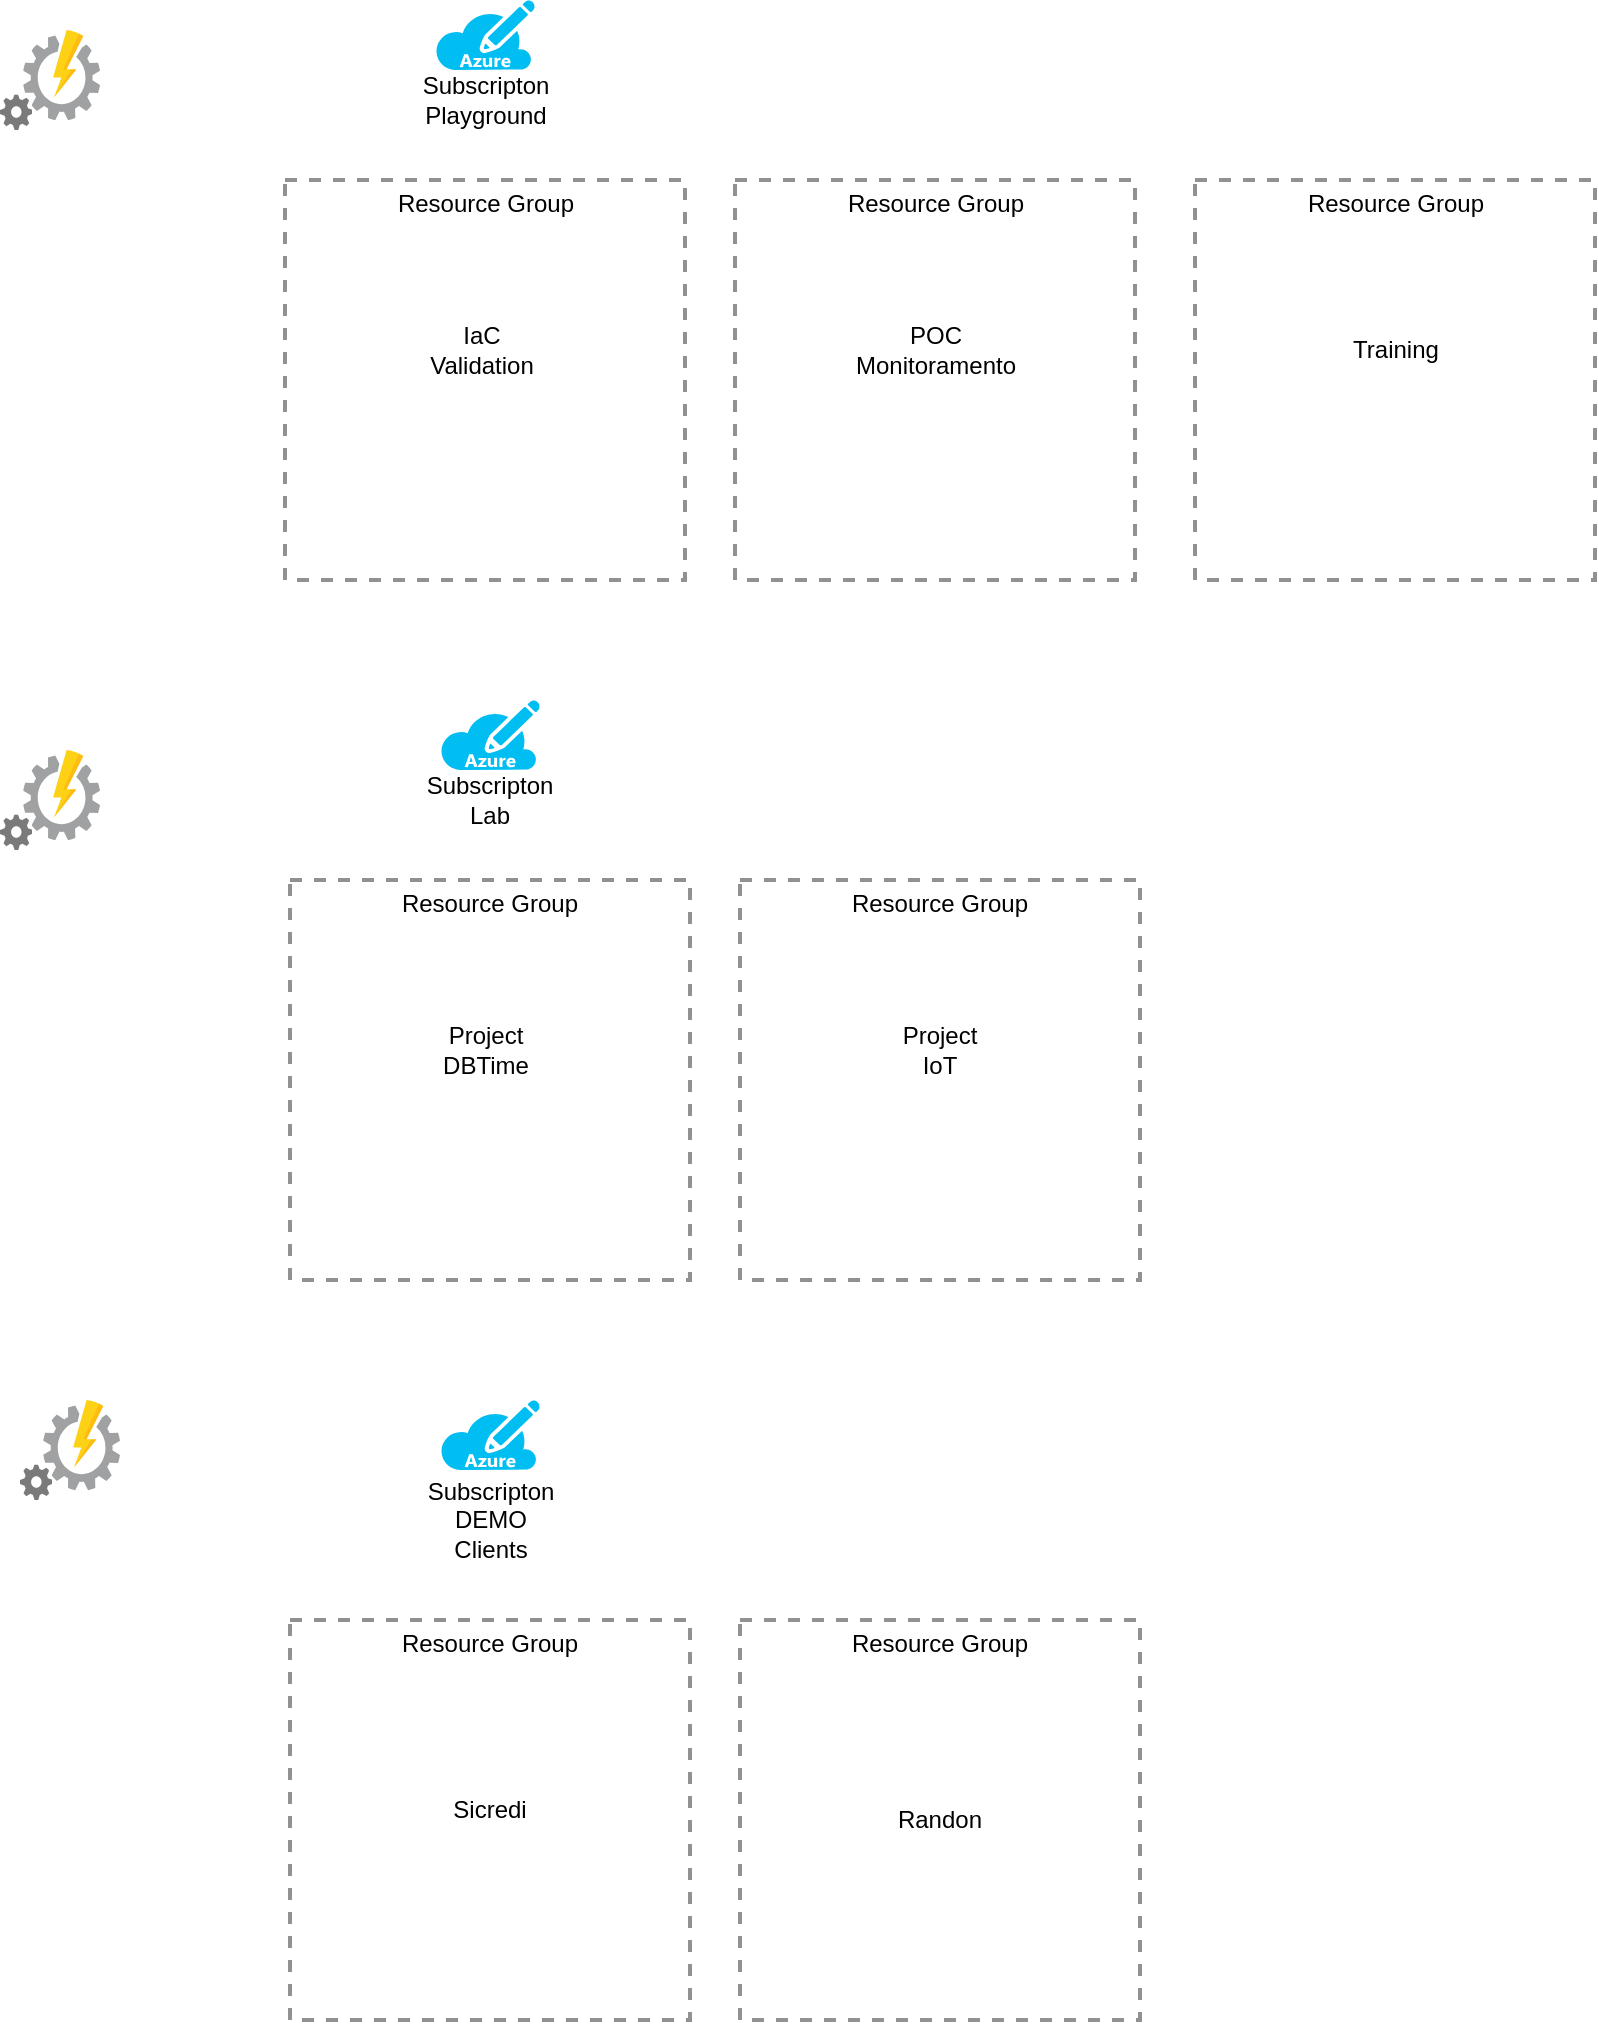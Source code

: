 <mxfile version="20.2.3" type="github">
  <diagram id="Nlz8M4N_tZZG5wbR8lqt" name="Page-1">
    <mxGraphModel dx="1908" dy="1667" grid="1" gridSize="10" guides="1" tooltips="1" connect="1" arrows="1" fold="1" page="1" pageScale="1" pageWidth="850" pageHeight="1100" math="0" shadow="0">
      <root>
        <mxCell id="0" />
        <mxCell id="1" parent="0" />
        <mxCell id="Z946En1CuJWLNQMD-FcK-1" value="" style="verticalLabelPosition=bottom;html=1;verticalAlign=top;align=center;strokeColor=none;fillColor=#00BEF2;shape=mxgraph.azure.azure_subscription;" vertex="1" parent="1">
          <mxGeometry x="120" y="60" width="50" height="35" as="geometry" />
        </mxCell>
        <mxCell id="Z946En1CuJWLNQMD-FcK-2" value="Resource Group" style="fontStyle=0;verticalAlign=top;align=center;spacingTop=-2;fillColor=none;rounded=0;whiteSpace=wrap;html=1;strokeColor=#919191;strokeWidth=2;dashed=1;container=1;collapsible=0;expand=0;recursiveResize=0;" vertex="1" parent="1">
          <mxGeometry x="45" y="150" width="200" height="200" as="geometry" />
        </mxCell>
        <mxCell id="Z946En1CuJWLNQMD-FcK-14" value="Project DBTime" style="text;html=1;strokeColor=none;fillColor=none;align=center;verticalAlign=middle;whiteSpace=wrap;rounded=0;" vertex="1" parent="Z946En1CuJWLNQMD-FcK-2">
          <mxGeometry x="68" y="70" width="60" height="30" as="geometry" />
        </mxCell>
        <mxCell id="Z946En1CuJWLNQMD-FcK-3" value="Subscripton Lab" style="text;html=1;strokeColor=none;fillColor=none;align=center;verticalAlign=middle;whiteSpace=wrap;rounded=0;" vertex="1" parent="1">
          <mxGeometry x="115" y="95" width="60" height="30" as="geometry" />
        </mxCell>
        <mxCell id="Z946En1CuJWLNQMD-FcK-4" value="Resource Group" style="fontStyle=0;verticalAlign=top;align=center;spacingTop=-2;fillColor=none;rounded=0;whiteSpace=wrap;html=1;strokeColor=#919191;strokeWidth=2;dashed=1;container=1;collapsible=0;expand=0;recursiveResize=0;" vertex="1" parent="1">
          <mxGeometry x="270" y="150" width="200" height="200" as="geometry" />
        </mxCell>
        <mxCell id="Z946En1CuJWLNQMD-FcK-15" value="Project IoT" style="text;html=1;strokeColor=none;fillColor=none;align=center;verticalAlign=middle;whiteSpace=wrap;rounded=0;" vertex="1" parent="Z946En1CuJWLNQMD-FcK-4">
          <mxGeometry x="70" y="70" width="60" height="30" as="geometry" />
        </mxCell>
        <mxCell id="Z946En1CuJWLNQMD-FcK-6" value="Subscripton DEMO&lt;br&gt;Clients" style="text;html=1;strokeColor=none;fillColor=none;align=center;verticalAlign=middle;whiteSpace=wrap;rounded=0;" vertex="1" parent="1">
          <mxGeometry x="112.5" y="440" width="65" height="60" as="geometry" />
        </mxCell>
        <mxCell id="Z946En1CuJWLNQMD-FcK-7" value="" style="verticalLabelPosition=bottom;html=1;verticalAlign=top;align=center;strokeColor=none;fillColor=#00BEF2;shape=mxgraph.azure.azure_subscription;" vertex="1" parent="1">
          <mxGeometry x="120" y="410" width="50" height="35" as="geometry" />
        </mxCell>
        <mxCell id="Z946En1CuJWLNQMD-FcK-11" value="Resource Group" style="fontStyle=0;verticalAlign=top;align=center;spacingTop=-2;fillColor=none;rounded=0;whiteSpace=wrap;html=1;strokeColor=#919191;strokeWidth=2;dashed=1;container=1;collapsible=0;expand=0;recursiveResize=0;" vertex="1" parent="1">
          <mxGeometry x="45" y="520" width="200" height="200" as="geometry" />
        </mxCell>
        <mxCell id="Z946En1CuJWLNQMD-FcK-30" value="Sicredi" style="text;html=1;strokeColor=none;fillColor=none;align=center;verticalAlign=middle;whiteSpace=wrap;rounded=0;" vertex="1" parent="Z946En1CuJWLNQMD-FcK-11">
          <mxGeometry x="70" y="80" width="60" height="30" as="geometry" />
        </mxCell>
        <mxCell id="Z946En1CuJWLNQMD-FcK-12" value="Resource Group" style="fontStyle=0;verticalAlign=top;align=center;spacingTop=-2;fillColor=none;rounded=0;whiteSpace=wrap;html=1;strokeColor=#919191;strokeWidth=2;dashed=1;container=1;collapsible=0;expand=0;recursiveResize=0;" vertex="1" parent="1">
          <mxGeometry x="270" y="520" width="200" height="200" as="geometry" />
        </mxCell>
        <mxCell id="Z946En1CuJWLNQMD-FcK-31" value="Randon" style="text;html=1;strokeColor=none;fillColor=none;align=center;verticalAlign=middle;whiteSpace=wrap;rounded=0;" vertex="1" parent="Z946En1CuJWLNQMD-FcK-12">
          <mxGeometry x="70" y="85" width="60" height="30" as="geometry" />
        </mxCell>
        <mxCell id="Z946En1CuJWLNQMD-FcK-23" value="" style="verticalLabelPosition=bottom;html=1;verticalAlign=top;align=center;strokeColor=none;fillColor=#00BEF2;shape=mxgraph.azure.azure_subscription;" vertex="1" parent="1">
          <mxGeometry x="117.5" y="-290" width="50" height="35" as="geometry" />
        </mxCell>
        <mxCell id="Z946En1CuJWLNQMD-FcK-24" value="Resource Group" style="fontStyle=0;verticalAlign=top;align=center;spacingTop=-2;fillColor=none;rounded=0;whiteSpace=wrap;html=1;strokeColor=#919191;strokeWidth=2;dashed=1;container=1;collapsible=0;expand=0;recursiveResize=0;" vertex="1" parent="1">
          <mxGeometry x="42.5" y="-200" width="200" height="200" as="geometry" />
        </mxCell>
        <mxCell id="Z946En1CuJWLNQMD-FcK-25" value="IaC Validation" style="text;html=1;strokeColor=none;fillColor=none;align=center;verticalAlign=middle;whiteSpace=wrap;rounded=0;" vertex="1" parent="Z946En1CuJWLNQMD-FcK-24">
          <mxGeometry x="68" y="70" width="60" height="30" as="geometry" />
        </mxCell>
        <mxCell id="Z946En1CuJWLNQMD-FcK-26" value="Subscripton Playground" style="text;html=1;strokeColor=none;fillColor=none;align=center;verticalAlign=middle;whiteSpace=wrap;rounded=0;" vertex="1" parent="1">
          <mxGeometry x="112.5" y="-255" width="60" height="30" as="geometry" />
        </mxCell>
        <mxCell id="Z946En1CuJWLNQMD-FcK-27" value="Resource Group" style="fontStyle=0;verticalAlign=top;align=center;spacingTop=-2;fillColor=none;rounded=0;whiteSpace=wrap;html=1;strokeColor=#919191;strokeWidth=2;dashed=1;container=1;collapsible=0;expand=0;recursiveResize=0;" vertex="1" parent="1">
          <mxGeometry x="267.5" y="-200" width="200" height="200" as="geometry" />
        </mxCell>
        <mxCell id="Z946En1CuJWLNQMD-FcK-28" value="POC Monitoramento&lt;br&gt;" style="text;html=1;strokeColor=none;fillColor=none;align=center;verticalAlign=middle;whiteSpace=wrap;rounded=0;" vertex="1" parent="Z946En1CuJWLNQMD-FcK-27">
          <mxGeometry x="70" y="70" width="60" height="30" as="geometry" />
        </mxCell>
        <mxCell id="Z946En1CuJWLNQMD-FcK-29" value="Resource Group" style="fontStyle=0;verticalAlign=top;align=center;spacingTop=-2;fillColor=none;rounded=0;whiteSpace=wrap;html=1;strokeColor=#919191;strokeWidth=2;dashed=1;container=1;collapsible=0;expand=0;recursiveResize=0;" vertex="1" parent="1">
          <mxGeometry x="497.5" y="-200" width="200" height="200" as="geometry" />
        </mxCell>
        <mxCell id="Z946En1CuJWLNQMD-FcK-33" value="Training" style="text;html=1;strokeColor=none;fillColor=none;align=center;verticalAlign=middle;whiteSpace=wrap;rounded=0;" vertex="1" parent="Z946En1CuJWLNQMD-FcK-29">
          <mxGeometry x="70" y="70" width="60" height="30" as="geometry" />
        </mxCell>
        <mxCell id="Z946En1CuJWLNQMD-FcK-34" value="" style="sketch=0;aspect=fixed;html=1;points=[];align=center;image;fontSize=12;image=img/lib/mscae/Automation.svg;" vertex="1" parent="1">
          <mxGeometry x="-100" y="85" width="50" height="50" as="geometry" />
        </mxCell>
        <mxCell id="Z946En1CuJWLNQMD-FcK-37" value="" style="sketch=0;aspect=fixed;html=1;points=[];align=center;image;fontSize=12;image=img/lib/mscae/Automation.svg;" vertex="1" parent="1">
          <mxGeometry x="-100" y="-275" width="50" height="50" as="geometry" />
        </mxCell>
        <mxCell id="Z946En1CuJWLNQMD-FcK-38" value="" style="sketch=0;aspect=fixed;html=1;points=[];align=center;image;fontSize=12;image=img/lib/mscae/Automation.svg;" vertex="1" parent="1">
          <mxGeometry x="-90" y="410" width="50" height="50" as="geometry" />
        </mxCell>
      </root>
    </mxGraphModel>
  </diagram>
</mxfile>
